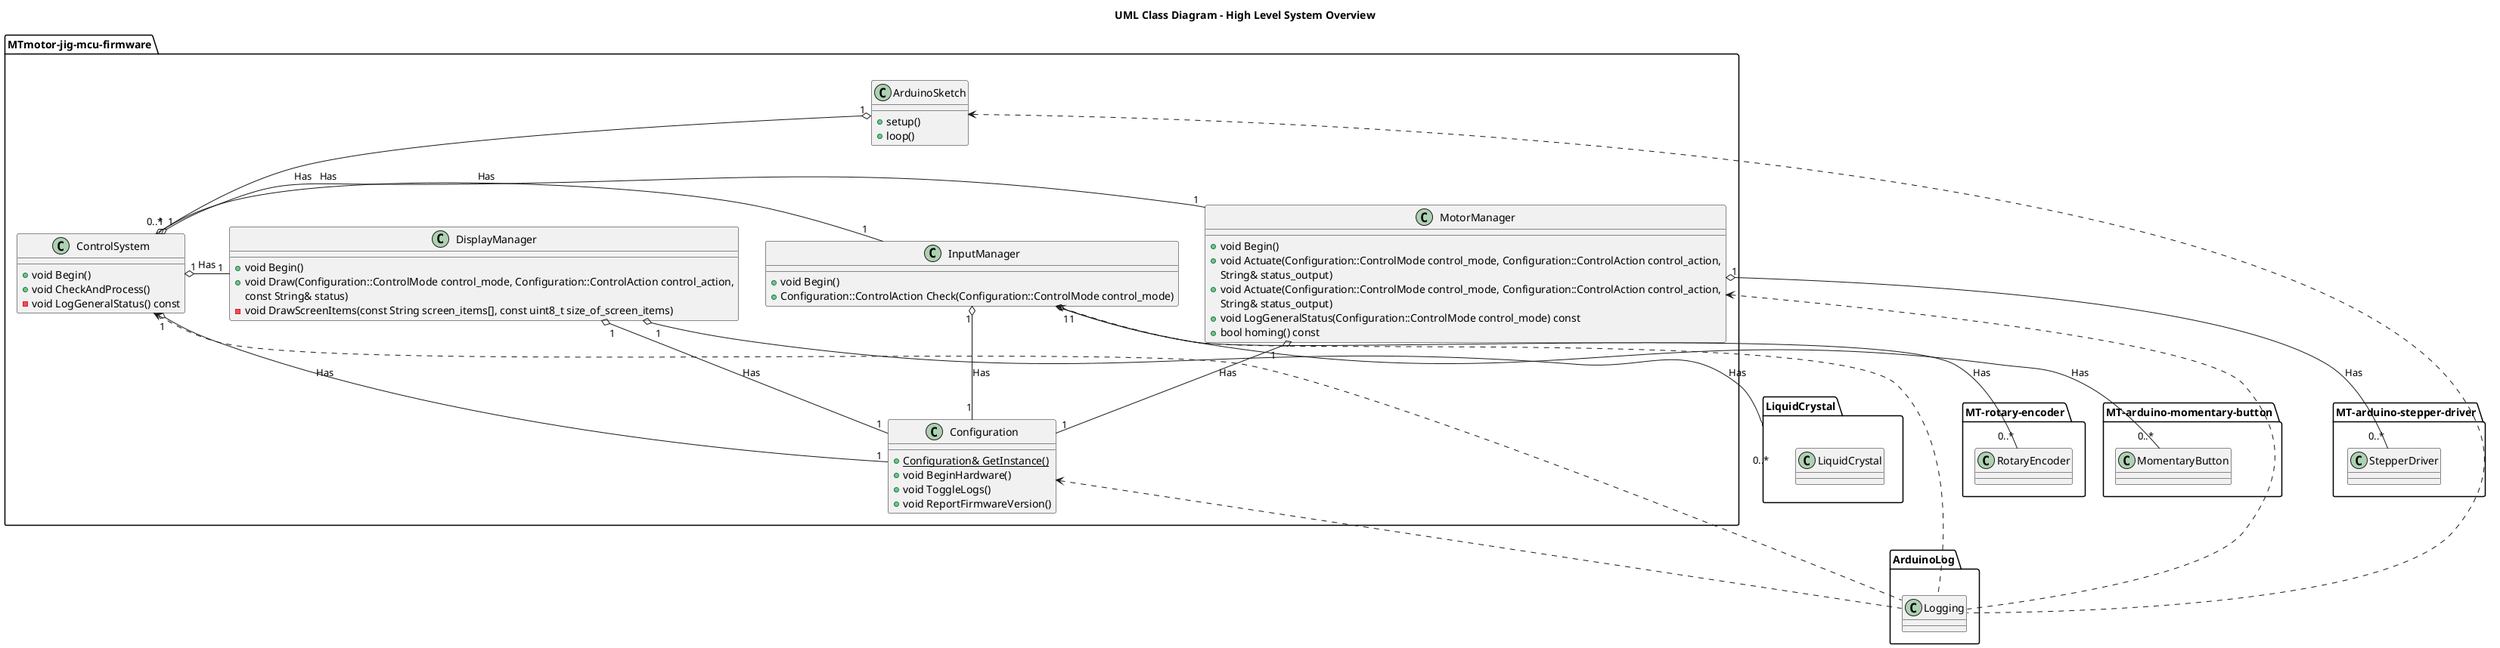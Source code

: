 @startuml
title UML Class Diagram - High Level System Overview

package MTmotor-jig-mcu-firmware {
  class ArduinoSketch {
    +setup()
    +loop()
  }

  class Configuration {
    +{static} Configuration& GetInstance()
    +void BeginHardware()
    +void ToggleLogs()
    +void ReportFirmwareVersion()
  }

  class ControlSystem {
    +void Begin()
    +void CheckAndProcess()
    -void LogGeneralStatus() const
  }

  class DisplayManager {
    +void Begin()
    +void Draw(Configuration::ControlMode control_mode, Configuration::ControlAction control_action,
               const String& status)
    -void DrawScreenItems(const String screen_items[], const uint8_t size_of_screen_items)
  }

  class InputManager {
    +void Begin()
    +Configuration::ControlAction Check(Configuration::ControlMode control_mode)
  }

  class MotorManager {
    +void Begin()
    +void Actuate(Configuration::ControlMode control_mode, Configuration::ControlAction control_action,
                  String& status_output)
    +void Actuate(Configuration::ControlMode control_mode, Configuration::ControlAction control_action,
                  String& status_output)
    +void LogGeneralStatus(Configuration::ControlMode control_mode) const
    +bool homing() const
  }
}

package ArduinoLog {
  class Logging {
  }
}

package LiquidCrystal {
  class LiquidCrystal {
  }
}

package MT-rotary-encoder {
  class RotaryEncoder {
  }
}

package MT-arduino-momentary-button {
  class MomentaryButton {
  }
}

package MT-arduino-stepper-driver {
  class StepperDriver {
  }
}

ArduinoSketch "1" o-- "0..*" ControlSystem : Has
ArduinoSketch <.. Logging

Configuration <.. Logging

ControlSystem "1" o-- "1" Configuration : Has
ControlSystem "1" o- "1" DisplayManager : Has
ControlSystem "1" o- "1" InputManager : Has
ControlSystem "1" o- "1" MotorManager : Has
ControlSystem <.. Logging

DisplayManager "1" o-- "1" Configuration : Has 
DisplayManager "1" o-- "0..*" LiquidCrystal: Has

InputManager "1" o-- "1" Configuration : Has
InputManager "1" o-- "0..*" MomentaryButton : Has
InputManager "1" o-- "0..*" RotaryEncoder : Has
InputManager <.. Logging

MotorManager "1" o-- "1" Configuration : Has
MotorManager "1" o-- "0..*" StepperDriver : Has
MotorManager <.. Logging

@enduml
